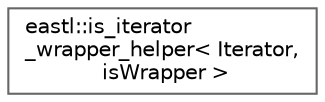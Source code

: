 digraph "类继承关系图"
{
 // LATEX_PDF_SIZE
  bgcolor="transparent";
  edge [fontname=Helvetica,fontsize=10,labelfontname=Helvetica,labelfontsize=10];
  node [fontname=Helvetica,fontsize=10,shape=box,height=0.2,width=0.4];
  rankdir="LR";
  Node0 [id="Node000000",label="eastl::is_iterator\l_wrapper_helper\< Iterator,\l isWrapper \>",height=0.2,width=0.4,color="grey40", fillcolor="white", style="filled",URL="$structeastl_1_1is__iterator__wrapper__helper.html",tooltip=" "];
}
